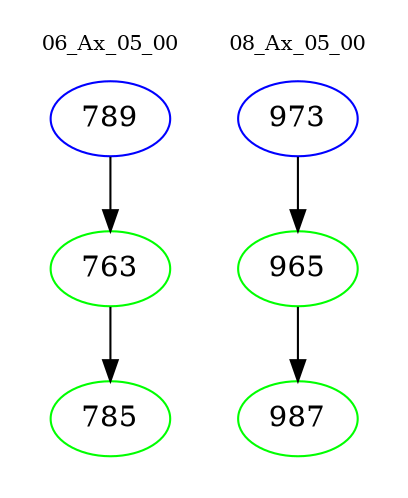 digraph{
subgraph cluster_0 {
color = white
label = "06_Ax_05_00";
fontsize=10;
T0_789 [label="789", color="blue"]
T0_789 -> T0_763 [color="black"]
T0_763 [label="763", color="green"]
T0_763 -> T0_785 [color="black"]
T0_785 [label="785", color="green"]
}
subgraph cluster_1 {
color = white
label = "08_Ax_05_00";
fontsize=10;
T1_973 [label="973", color="blue"]
T1_973 -> T1_965 [color="black"]
T1_965 [label="965", color="green"]
T1_965 -> T1_987 [color="black"]
T1_987 [label="987", color="green"]
}
}
